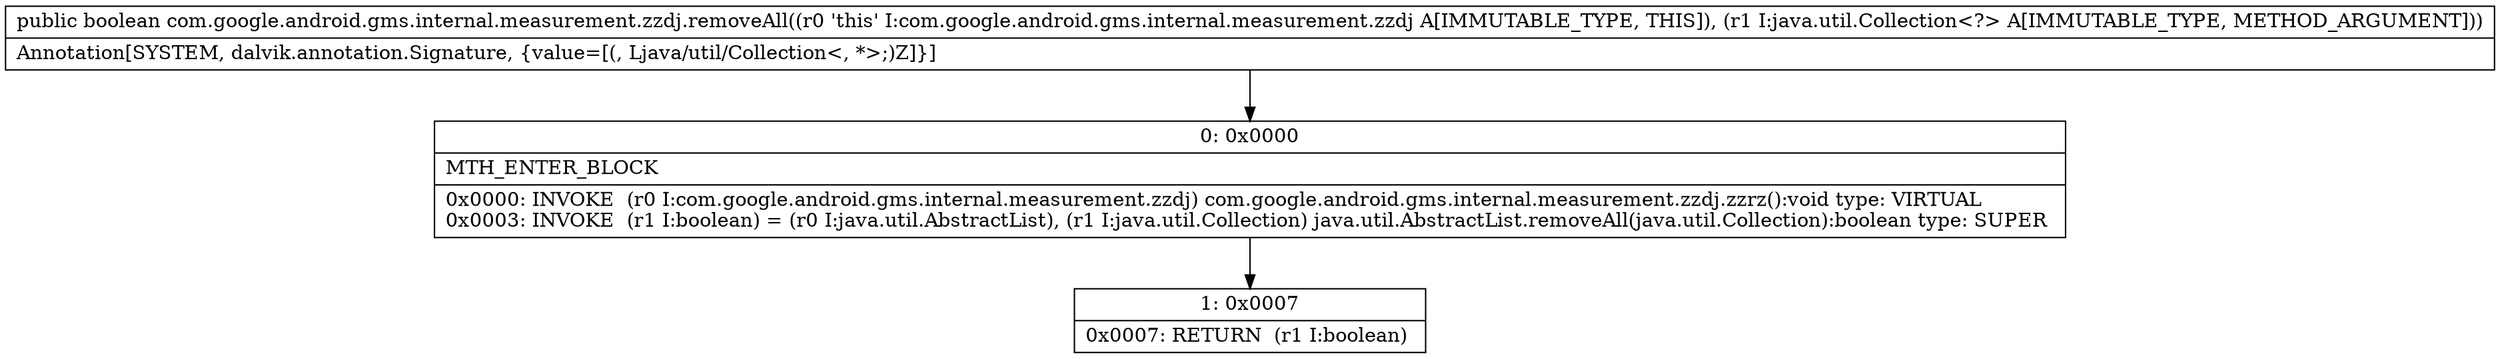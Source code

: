 digraph "CFG forcom.google.android.gms.internal.measurement.zzdj.removeAll(Ljava\/util\/Collection;)Z" {
Node_0 [shape=record,label="{0\:\ 0x0000|MTH_ENTER_BLOCK\l|0x0000: INVOKE  (r0 I:com.google.android.gms.internal.measurement.zzdj) com.google.android.gms.internal.measurement.zzdj.zzrz():void type: VIRTUAL \l0x0003: INVOKE  (r1 I:boolean) = (r0 I:java.util.AbstractList), (r1 I:java.util.Collection) java.util.AbstractList.removeAll(java.util.Collection):boolean type: SUPER \l}"];
Node_1 [shape=record,label="{1\:\ 0x0007|0x0007: RETURN  (r1 I:boolean) \l}"];
MethodNode[shape=record,label="{public boolean com.google.android.gms.internal.measurement.zzdj.removeAll((r0 'this' I:com.google.android.gms.internal.measurement.zzdj A[IMMUTABLE_TYPE, THIS]), (r1 I:java.util.Collection\<?\> A[IMMUTABLE_TYPE, METHOD_ARGUMENT]))  | Annotation[SYSTEM, dalvik.annotation.Signature, \{value=[(, Ljava\/util\/Collection\<, *\>;)Z]\}]\l}"];
MethodNode -> Node_0;
Node_0 -> Node_1;
}

